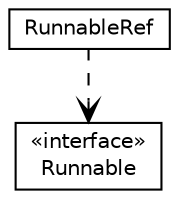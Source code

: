 #!/usr/local/bin/dot
#
# Class diagram 
# Generated by UMLGraph version 281411 (http://www.spinellis.gr/umlgraph/)
#

digraph G {
graph [fontnames="svg"]
edge [fontname="Helvetica",fontsize=10,labelfontname="Helvetica",labelfontsize=10,color="black"];
node [fontname="Helvetica",fontcolor="black",fontsize=10,shape=plaintext,margin=0,width=0,height=0];
nodesep=0.25;
ranksep=0.5;
// test.RunnableRef
c1 [label=<<table title="test.RunnableRef" border="0" cellborder="1" cellspacing="0" cellpadding="2"><tr><td><table border="0" cellspacing="0" cellpadding="1"><tr><td align="center" balign="center"> RunnableRef </td></tr></table></td></tr></table>>];
// test.RunnableRef depend java.lang.Runnable
c1 -> c2 [arrowhead=open,style=dashed,weight=0];
// java.lang.Runnable
c2 [label=<<table title="java.lang.Runnable" border="0" cellborder="1" cellspacing="0" cellpadding="2" href="http://docs.oracle.com/javase/7/docs/api/java/lang/Runnable.html" target="_parent"><tr><td><table border="0" cellspacing="0" cellpadding="1"><tr><td align="center" balign="center"> &#171;interface&#187; </td></tr><tr><td align="center" balign="center"> Runnable </td></tr></table></td></tr></table>>, URL="http://docs.oracle.com/javase/7/docs/api/java/lang/Runnable.html"];
}

